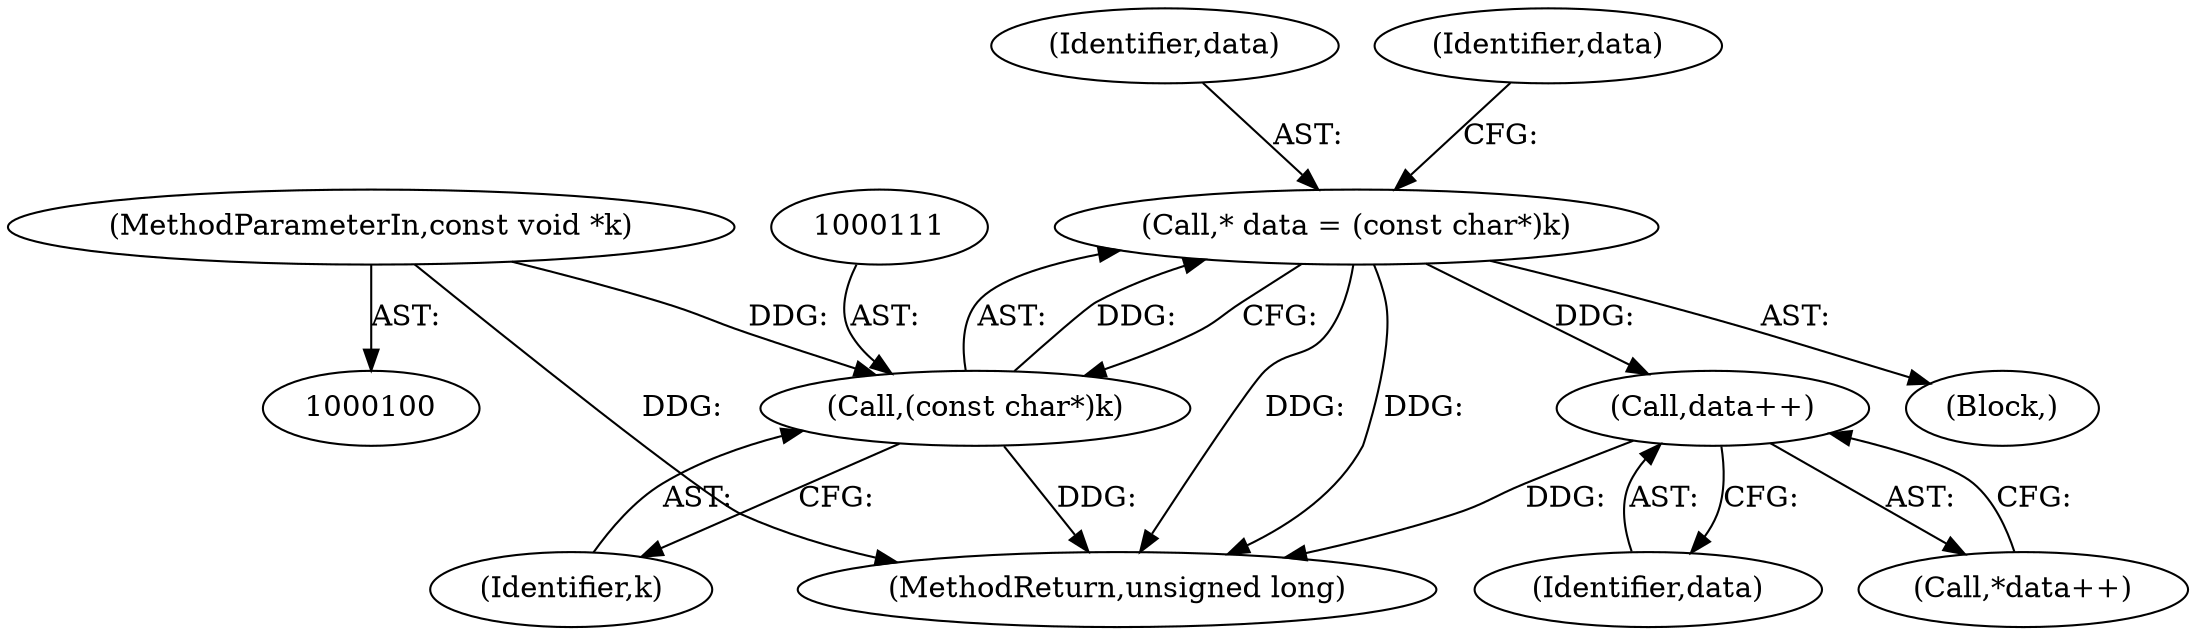 digraph "1_json-c_64e36901a0614bf64a19bc3396469c66dcd0b015_0@pointer" {
"1000108" [label="(Call,* data = (const char*)k)"];
"1000110" [label="(Call,(const char*)k)"];
"1000101" [label="(MethodParameterIn,const void *k)"];
"1000128" [label="(Call,data++)"];
"1000133" [label="(MethodReturn,unsigned long)"];
"1000127" [label="(Call,*data++)"];
"1000129" [label="(Identifier,data)"];
"1000101" [label="(MethodParameterIn,const void *k)"];
"1000128" [label="(Call,data++)"];
"1000110" [label="(Call,(const char*)k)"];
"1000102" [label="(Block,)"];
"1000108" [label="(Call,* data = (const char*)k)"];
"1000109" [label="(Identifier,data)"];
"1000116" [label="(Identifier,data)"];
"1000112" [label="(Identifier,k)"];
"1000108" -> "1000102"  [label="AST: "];
"1000108" -> "1000110"  [label="CFG: "];
"1000109" -> "1000108"  [label="AST: "];
"1000110" -> "1000108"  [label="AST: "];
"1000116" -> "1000108"  [label="CFG: "];
"1000108" -> "1000133"  [label="DDG: "];
"1000108" -> "1000133"  [label="DDG: "];
"1000110" -> "1000108"  [label="DDG: "];
"1000108" -> "1000128"  [label="DDG: "];
"1000110" -> "1000112"  [label="CFG: "];
"1000111" -> "1000110"  [label="AST: "];
"1000112" -> "1000110"  [label="AST: "];
"1000110" -> "1000133"  [label="DDG: "];
"1000101" -> "1000110"  [label="DDG: "];
"1000101" -> "1000100"  [label="AST: "];
"1000101" -> "1000133"  [label="DDG: "];
"1000128" -> "1000127"  [label="AST: "];
"1000128" -> "1000129"  [label="CFG: "];
"1000129" -> "1000128"  [label="AST: "];
"1000127" -> "1000128"  [label="CFG: "];
"1000128" -> "1000133"  [label="DDG: "];
}
